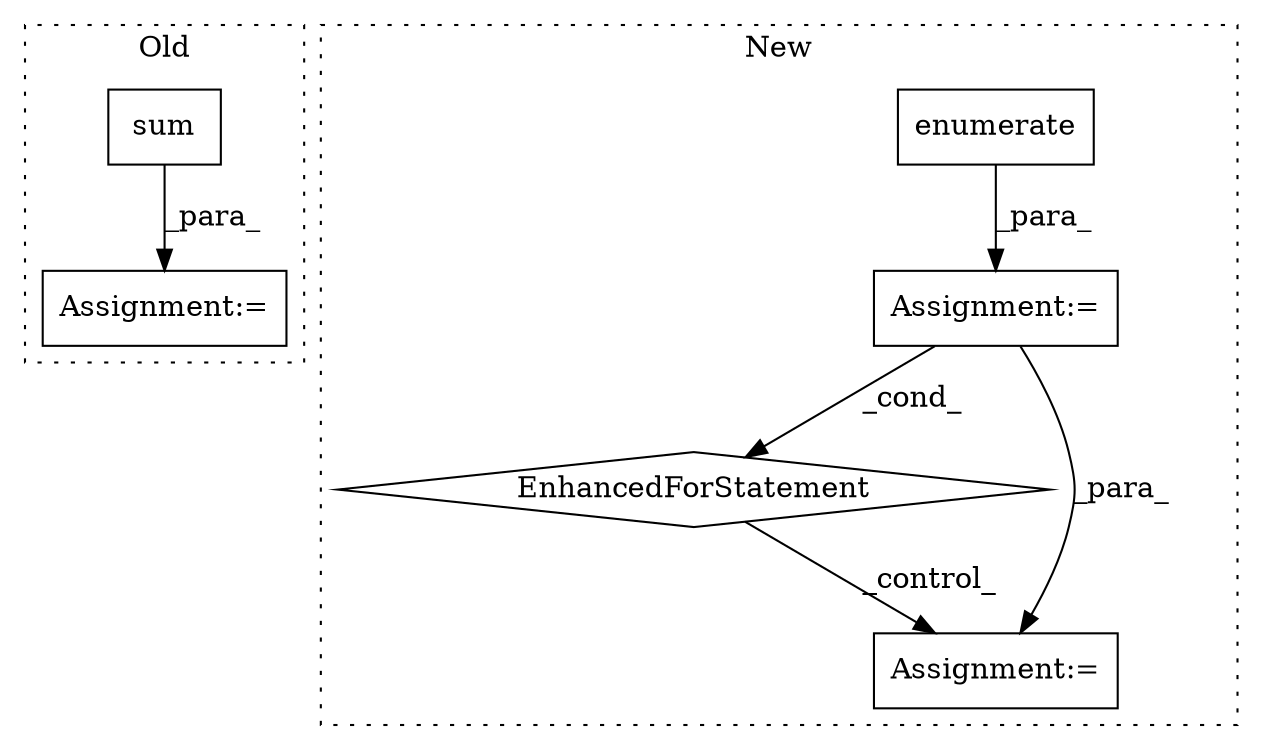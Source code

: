 digraph G {
subgraph cluster0 {
1 [label="sum" a="32" s="1836,1883" l="4,1" shape="box"];
4 [label="Assignment:=" a="7" s="1905" l="2" shape="box"];
label = "Old";
style="dotted";
}
subgraph cluster1 {
2 [label="enumerate" a="32" s="2350,2384" l="10,1" shape="box"];
3 [label="Assignment:=" a="7" s="2265,2385" l="75,2" shape="box"];
5 [label="EnhancedForStatement" a="70" s="2265,2385" l="75,2" shape="diamond"];
6 [label="Assignment:=" a="7" s="2440,2559" l="85,2" shape="box"];
label = "New";
style="dotted";
}
1 -> 4 [label="_para_"];
2 -> 3 [label="_para_"];
3 -> 6 [label="_para_"];
3 -> 5 [label="_cond_"];
5 -> 6 [label="_control_"];
}